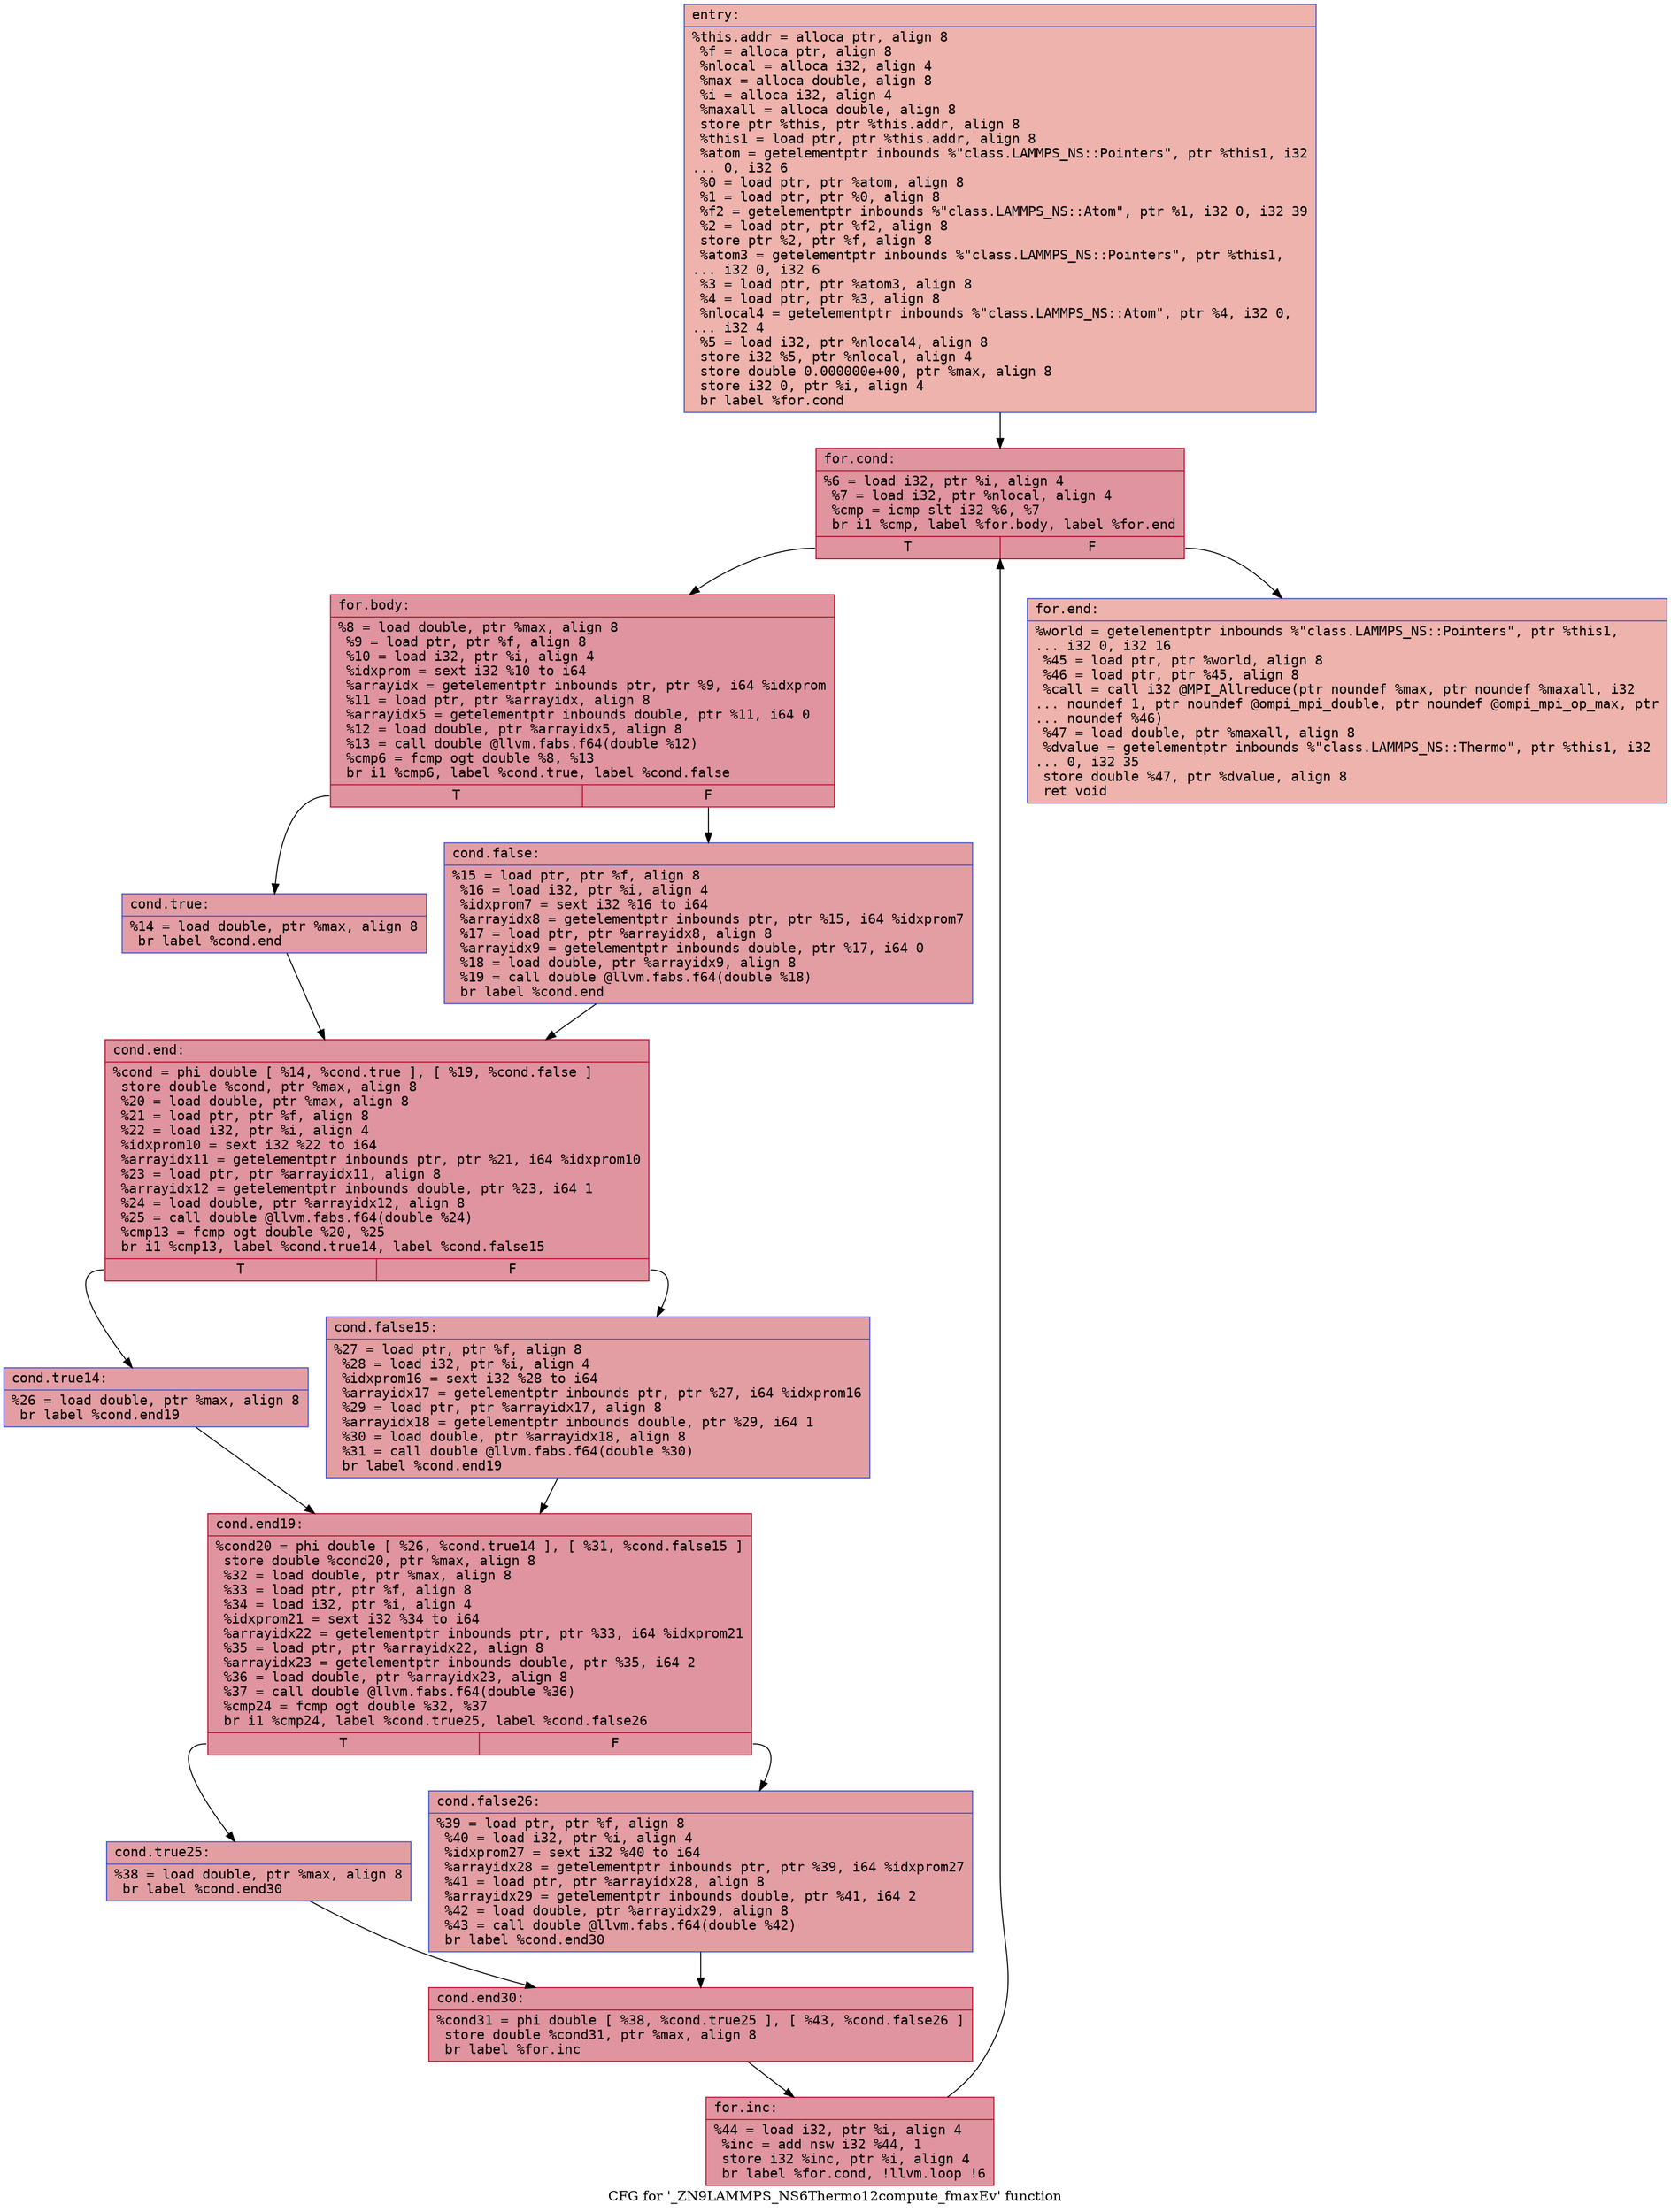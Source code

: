digraph "CFG for '_ZN9LAMMPS_NS6Thermo12compute_fmaxEv' function" {
	label="CFG for '_ZN9LAMMPS_NS6Thermo12compute_fmaxEv' function";

	Node0x55bd40501f80 [shape=record,color="#3d50c3ff", style=filled, fillcolor="#d6524470" fontname="Courier",label="{entry:\l|  %this.addr = alloca ptr, align 8\l  %f = alloca ptr, align 8\l  %nlocal = alloca i32, align 4\l  %max = alloca double, align 8\l  %i = alloca i32, align 4\l  %maxall = alloca double, align 8\l  store ptr %this, ptr %this.addr, align 8\l  %this1 = load ptr, ptr %this.addr, align 8\l  %atom = getelementptr inbounds %\"class.LAMMPS_NS::Pointers\", ptr %this1, i32\l... 0, i32 6\l  %0 = load ptr, ptr %atom, align 8\l  %1 = load ptr, ptr %0, align 8\l  %f2 = getelementptr inbounds %\"class.LAMMPS_NS::Atom\", ptr %1, i32 0, i32 39\l  %2 = load ptr, ptr %f2, align 8\l  store ptr %2, ptr %f, align 8\l  %atom3 = getelementptr inbounds %\"class.LAMMPS_NS::Pointers\", ptr %this1,\l... i32 0, i32 6\l  %3 = load ptr, ptr %atom3, align 8\l  %4 = load ptr, ptr %3, align 8\l  %nlocal4 = getelementptr inbounds %\"class.LAMMPS_NS::Atom\", ptr %4, i32 0,\l... i32 4\l  %5 = load i32, ptr %nlocal4, align 8\l  store i32 %5, ptr %nlocal, align 4\l  store double 0.000000e+00, ptr %max, align 8\l  store i32 0, ptr %i, align 4\l  br label %for.cond\l}"];
	Node0x55bd40501f80 -> Node0x55bd40501f00[tooltip="entry -> for.cond\nProbability 100.00%" ];
	Node0x55bd40501f00 [shape=record,color="#b70d28ff", style=filled, fillcolor="#b70d2870" fontname="Courier",label="{for.cond:\l|  %6 = load i32, ptr %i, align 4\l  %7 = load i32, ptr %nlocal, align 4\l  %cmp = icmp slt i32 %6, %7\l  br i1 %cmp, label %for.body, label %for.end\l|{<s0>T|<s1>F}}"];
	Node0x55bd40501f00:s0 -> Node0x55bd40503080[tooltip="for.cond -> for.body\nProbability 96.88%" ];
	Node0x55bd40501f00:s1 -> Node0x55bd40503100[tooltip="for.cond -> for.end\nProbability 3.12%" ];
	Node0x55bd40503080 [shape=record,color="#b70d28ff", style=filled, fillcolor="#b70d2870" fontname="Courier",label="{for.body:\l|  %8 = load double, ptr %max, align 8\l  %9 = load ptr, ptr %f, align 8\l  %10 = load i32, ptr %i, align 4\l  %idxprom = sext i32 %10 to i64\l  %arrayidx = getelementptr inbounds ptr, ptr %9, i64 %idxprom\l  %11 = load ptr, ptr %arrayidx, align 8\l  %arrayidx5 = getelementptr inbounds double, ptr %11, i64 0\l  %12 = load double, ptr %arrayidx5, align 8\l  %13 = call double @llvm.fabs.f64(double %12)\l  %cmp6 = fcmp ogt double %8, %13\l  br i1 %cmp6, label %cond.true, label %cond.false\l|{<s0>T|<s1>F}}"];
	Node0x55bd40503080:s0 -> Node0x55bd405038f0[tooltip="for.body -> cond.true\nProbability 50.00%" ];
	Node0x55bd40503080:s1 -> Node0x55bd40503970[tooltip="for.body -> cond.false\nProbability 50.00%" ];
	Node0x55bd405038f0 [shape=record,color="#3d50c3ff", style=filled, fillcolor="#be242e70" fontname="Courier",label="{cond.true:\l|  %14 = load double, ptr %max, align 8\l  br label %cond.end\l}"];
	Node0x55bd405038f0 -> Node0x55bd40503b20[tooltip="cond.true -> cond.end\nProbability 100.00%" ];
	Node0x55bd40503970 [shape=record,color="#3d50c3ff", style=filled, fillcolor="#be242e70" fontname="Courier",label="{cond.false:\l|  %15 = load ptr, ptr %f, align 8\l  %16 = load i32, ptr %i, align 4\l  %idxprom7 = sext i32 %16 to i64\l  %arrayidx8 = getelementptr inbounds ptr, ptr %15, i64 %idxprom7\l  %17 = load ptr, ptr %arrayidx8, align 8\l  %arrayidx9 = getelementptr inbounds double, ptr %17, i64 0\l  %18 = load double, ptr %arrayidx9, align 8\l  %19 = call double @llvm.fabs.f64(double %18)\l  br label %cond.end\l}"];
	Node0x55bd40503970 -> Node0x55bd40503b20[tooltip="cond.false -> cond.end\nProbability 100.00%" ];
	Node0x55bd40503b20 [shape=record,color="#b70d28ff", style=filled, fillcolor="#b70d2870" fontname="Courier",label="{cond.end:\l|  %cond = phi double [ %14, %cond.true ], [ %19, %cond.false ]\l  store double %cond, ptr %max, align 8\l  %20 = load double, ptr %max, align 8\l  %21 = load ptr, ptr %f, align 8\l  %22 = load i32, ptr %i, align 4\l  %idxprom10 = sext i32 %22 to i64\l  %arrayidx11 = getelementptr inbounds ptr, ptr %21, i64 %idxprom10\l  %23 = load ptr, ptr %arrayidx11, align 8\l  %arrayidx12 = getelementptr inbounds double, ptr %23, i64 1\l  %24 = load double, ptr %arrayidx12, align 8\l  %25 = call double @llvm.fabs.f64(double %24)\l  %cmp13 = fcmp ogt double %20, %25\l  br i1 %cmp13, label %cond.true14, label %cond.false15\l|{<s0>T|<s1>F}}"];
	Node0x55bd40503b20:s0 -> Node0x55bd40504a50[tooltip="cond.end -> cond.true14\nProbability 50.00%" ];
	Node0x55bd40503b20:s1 -> Node0x55bd40504ad0[tooltip="cond.end -> cond.false15\nProbability 50.00%" ];
	Node0x55bd40504a50 [shape=record,color="#3d50c3ff", style=filled, fillcolor="#be242e70" fontname="Courier",label="{cond.true14:\l|  %26 = load double, ptr %max, align 8\l  br label %cond.end19\l}"];
	Node0x55bd40504a50 -> Node0x55bd40504c80[tooltip="cond.true14 -> cond.end19\nProbability 100.00%" ];
	Node0x55bd40504ad0 [shape=record,color="#3d50c3ff", style=filled, fillcolor="#be242e70" fontname="Courier",label="{cond.false15:\l|  %27 = load ptr, ptr %f, align 8\l  %28 = load i32, ptr %i, align 4\l  %idxprom16 = sext i32 %28 to i64\l  %arrayidx17 = getelementptr inbounds ptr, ptr %27, i64 %idxprom16\l  %29 = load ptr, ptr %arrayidx17, align 8\l  %arrayidx18 = getelementptr inbounds double, ptr %29, i64 1\l  %30 = load double, ptr %arrayidx18, align 8\l  %31 = call double @llvm.fabs.f64(double %30)\l  br label %cond.end19\l}"];
	Node0x55bd40504ad0 -> Node0x55bd40504c80[tooltip="cond.false15 -> cond.end19\nProbability 100.00%" ];
	Node0x55bd40504c80 [shape=record,color="#b70d28ff", style=filled, fillcolor="#b70d2870" fontname="Courier",label="{cond.end19:\l|  %cond20 = phi double [ %26, %cond.true14 ], [ %31, %cond.false15 ]\l  store double %cond20, ptr %max, align 8\l  %32 = load double, ptr %max, align 8\l  %33 = load ptr, ptr %f, align 8\l  %34 = load i32, ptr %i, align 4\l  %idxprom21 = sext i32 %34 to i64\l  %arrayidx22 = getelementptr inbounds ptr, ptr %33, i64 %idxprom21\l  %35 = load ptr, ptr %arrayidx22, align 8\l  %arrayidx23 = getelementptr inbounds double, ptr %35, i64 2\l  %36 = load double, ptr %arrayidx23, align 8\l  %37 = call double @llvm.fabs.f64(double %36)\l  %cmp24 = fcmp ogt double %32, %37\l  br i1 %cmp24, label %cond.true25, label %cond.false26\l|{<s0>T|<s1>F}}"];
	Node0x55bd40504c80:s0 -> Node0x55bd40505a30[tooltip="cond.end19 -> cond.true25\nProbability 50.00%" ];
	Node0x55bd40504c80:s1 -> Node0x55bd40505ab0[tooltip="cond.end19 -> cond.false26\nProbability 50.00%" ];
	Node0x55bd40505a30 [shape=record,color="#3d50c3ff", style=filled, fillcolor="#be242e70" fontname="Courier",label="{cond.true25:\l|  %38 = load double, ptr %max, align 8\l  br label %cond.end30\l}"];
	Node0x55bd40505a30 -> Node0x55bd40505c60[tooltip="cond.true25 -> cond.end30\nProbability 100.00%" ];
	Node0x55bd40505ab0 [shape=record,color="#3d50c3ff", style=filled, fillcolor="#be242e70" fontname="Courier",label="{cond.false26:\l|  %39 = load ptr, ptr %f, align 8\l  %40 = load i32, ptr %i, align 4\l  %idxprom27 = sext i32 %40 to i64\l  %arrayidx28 = getelementptr inbounds ptr, ptr %39, i64 %idxprom27\l  %41 = load ptr, ptr %arrayidx28, align 8\l  %arrayidx29 = getelementptr inbounds double, ptr %41, i64 2\l  %42 = load double, ptr %arrayidx29, align 8\l  %43 = call double @llvm.fabs.f64(double %42)\l  br label %cond.end30\l}"];
	Node0x55bd40505ab0 -> Node0x55bd40505c60[tooltip="cond.false26 -> cond.end30\nProbability 100.00%" ];
	Node0x55bd40505c60 [shape=record,color="#b70d28ff", style=filled, fillcolor="#b70d2870" fontname="Courier",label="{cond.end30:\l|  %cond31 = phi double [ %38, %cond.true25 ], [ %43, %cond.false26 ]\l  store double %cond31, ptr %max, align 8\l  br label %for.inc\l}"];
	Node0x55bd40505c60 -> Node0x55bd40504050[tooltip="cond.end30 -> for.inc\nProbability 100.00%" ];
	Node0x55bd40504050 [shape=record,color="#b70d28ff", style=filled, fillcolor="#b70d2870" fontname="Courier",label="{for.inc:\l|  %44 = load i32, ptr %i, align 4\l  %inc = add nsw i32 %44, 1\l  store i32 %inc, ptr %i, align 4\l  br label %for.cond, !llvm.loop !6\l}"];
	Node0x55bd40504050 -> Node0x55bd40501f00[tooltip="for.inc -> for.cond\nProbability 100.00%" ];
	Node0x55bd40503100 [shape=record,color="#3d50c3ff", style=filled, fillcolor="#d6524470" fontname="Courier",label="{for.end:\l|  %world = getelementptr inbounds %\"class.LAMMPS_NS::Pointers\", ptr %this1,\l... i32 0, i32 16\l  %45 = load ptr, ptr %world, align 8\l  %46 = load ptr, ptr %45, align 8\l  %call = call i32 @MPI_Allreduce(ptr noundef %max, ptr noundef %maxall, i32\l... noundef 1, ptr noundef @ompi_mpi_double, ptr noundef @ompi_mpi_op_max, ptr\l... noundef %46)\l  %47 = load double, ptr %maxall, align 8\l  %dvalue = getelementptr inbounds %\"class.LAMMPS_NS::Thermo\", ptr %this1, i32\l... 0, i32 35\l  store double %47, ptr %dvalue, align 8\l  ret void\l}"];
}
